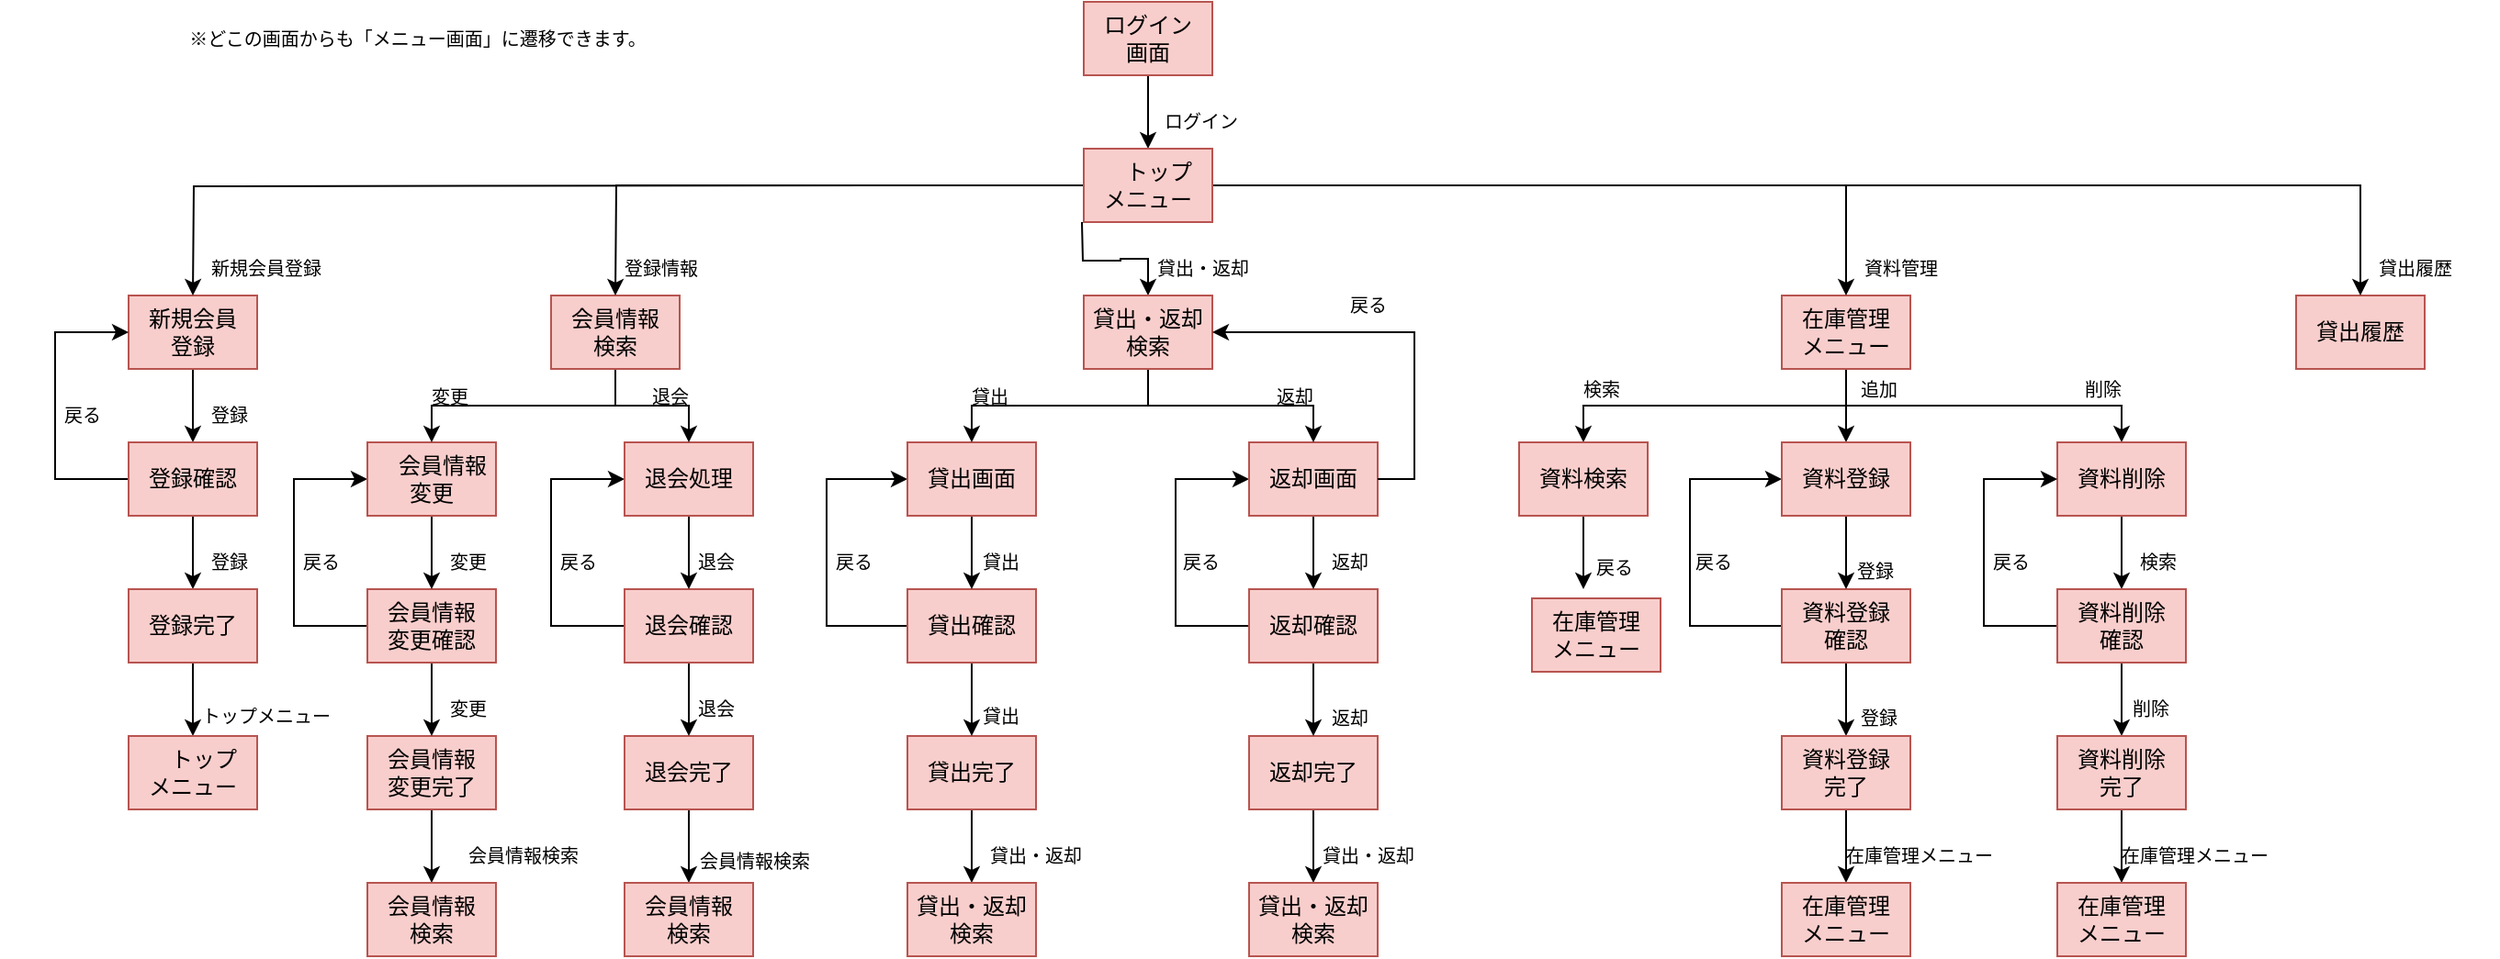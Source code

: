 <mxfile version="18.0.6" type="device"><diagram id="9Nh7tgNJUgiYz6PCQQQp" name="ページ1"><mxGraphModel dx="1695" dy="553" grid="1" gridSize="10" guides="1" tooltips="1" connect="1" arrows="1" fold="1" page="1" pageScale="1" pageWidth="827" pageHeight="1169" math="0" shadow="0"><root><mxCell id="0"/><mxCell id="1" parent="0"/><mxCell id="ma3oGzCHcFmiAK78a1HV-48" style="edgeStyle=orthogonalEdgeStyle;rounded=0;orthogonalLoop=1;jettySize=auto;html=1;exitX=0.5;exitY=1;exitDx=0;exitDy=0;entryX=0.5;entryY=0;entryDx=0;entryDy=0;fontSize=8;" parent="1" source="7upIanebilBCot8966fq-4" target="ma3oGzCHcFmiAK78a1HV-42" edge="1"><mxGeometry relative="1" as="geometry"/></mxCell><mxCell id="7upIanebilBCot8966fq-4" value="ログイン&lt;br&gt;画面" style="rounded=0;whiteSpace=wrap;html=1;fillColor=#f8cecc;strokeColor=#b85450;" parent="1" vertex="1"><mxGeometry x="520" y="40" width="70" height="40" as="geometry"/></mxCell><mxCell id="ma3oGzCHcFmiAK78a1HV-76" style="edgeStyle=orthogonalEdgeStyle;rounded=0;orthogonalLoop=1;jettySize=auto;html=1;fontSize=8;" parent="1" source="7upIanebilBCot8966fq-5" target="ma3oGzCHcFmiAK78a1HV-30" edge="1"><mxGeometry relative="1" as="geometry"><Array as="points"><mxPoint x="935" y="260"/><mxPoint x="792" y="260"/></Array></mxGeometry></mxCell><mxCell id="ma3oGzCHcFmiAK78a1HV-77" style="edgeStyle=orthogonalEdgeStyle;rounded=0;orthogonalLoop=1;jettySize=auto;html=1;entryX=0.5;entryY=0;entryDx=0;entryDy=0;fontSize=8;" parent="1" source="7upIanebilBCot8966fq-5" target="ma3oGzCHcFmiAK78a1HV-29" edge="1"><mxGeometry relative="1" as="geometry"><Array as="points"><mxPoint x="935" y="250"/><mxPoint x="935" y="250"/></Array></mxGeometry></mxCell><mxCell id="ma3oGzCHcFmiAK78a1HV-78" style="edgeStyle=orthogonalEdgeStyle;rounded=0;orthogonalLoop=1;jettySize=auto;html=1;fontSize=8;" parent="1" source="7upIanebilBCot8966fq-5" target="ma3oGzCHcFmiAK78a1HV-27" edge="1"><mxGeometry relative="1" as="geometry"><Array as="points"><mxPoint x="935" y="260"/><mxPoint x="1085" y="260"/></Array></mxGeometry></mxCell><mxCell id="7upIanebilBCot8966fq-5" value="在庫管理&lt;br&gt;メニュー" style="rounded=0;whiteSpace=wrap;html=1;fillColor=#f8cecc;strokeColor=#b85450;" parent="1" vertex="1"><mxGeometry x="900" y="200" width="70" height="40" as="geometry"/></mxCell><mxCell id="ma3oGzCHcFmiAK78a1HV-50" value="" style="edgeStyle=orthogonalEdgeStyle;rounded=0;orthogonalLoop=1;jettySize=auto;html=1;fontSize=8;" parent="1" target="ma3oGzCHcFmiAK78a1HV-41" edge="1"><mxGeometry relative="1" as="geometry"><mxPoint x="519" y="160" as="sourcePoint"/></mxGeometry></mxCell><mxCell id="7upIanebilBCot8966fq-130" value="" style="edgeStyle=orthogonalEdgeStyle;rounded=0;orthogonalLoop=1;jettySize=auto;html=1;" parent="1" edge="1"><mxGeometry relative="1" as="geometry"><mxPoint x="690" y="565" as="targetPoint"/></mxGeometry></mxCell><mxCell id="7upIanebilBCot8966fq-110" style="edgeStyle=orthogonalEdgeStyle;rounded=0;orthogonalLoop=1;jettySize=auto;html=1;entryX=0.5;entryY=0;entryDx=0;entryDy=0;" parent="1" edge="1"><mxGeometry relative="1" as="geometry"><Array as="points"><mxPoint x="420" y="365"/></Array><mxPoint x="420" y="465" as="targetPoint"/></mxGeometry></mxCell><mxCell id="7upIanebilBCot8966fq-131" value="" style="edgeStyle=orthogonalEdgeStyle;rounded=0;orthogonalLoop=1;jettySize=auto;html=1;" parent="1" edge="1"><mxGeometry relative="1" as="geometry"><mxPoint x="780" y="565" as="targetPoint"/></mxGeometry></mxCell><mxCell id="7upIanebilBCot8966fq-129" value="" style="edgeStyle=orthogonalEdgeStyle;rounded=0;orthogonalLoop=1;jettySize=auto;html=1;" parent="1" edge="1"><mxGeometry relative="1" as="geometry"><mxPoint x="600" y="565" as="targetPoint"/></mxGeometry></mxCell><mxCell id="ma3oGzCHcFmiAK78a1HV-145" value="" style="edgeStyle=orthogonalEdgeStyle;rounded=0;orthogonalLoop=1;jettySize=auto;html=1;fontSize=10;" parent="1" source="ma3oGzCHcFmiAK78a1HV-13" edge="1"><mxGeometry relative="1" as="geometry"><mxPoint x="459" y="520" as="targetPoint"/></mxGeometry></mxCell><mxCell id="ma3oGzCHcFmiAK78a1HV-13" value="貸出完了" style="rounded=0;whiteSpace=wrap;html=1;fillColor=#f8cecc;strokeColor=#b85450;" parent="1" vertex="1"><mxGeometry x="424" y="440" width="70" height="40" as="geometry"/></mxCell><mxCell id="ma3oGzCHcFmiAK78a1HV-156" value="" style="edgeStyle=orthogonalEdgeStyle;rounded=0;orthogonalLoop=1;jettySize=auto;html=1;fontSize=10;" parent="1" source="ma3oGzCHcFmiAK78a1HV-15" edge="1"><mxGeometry relative="1" as="geometry"><mxPoint x="645" y="520" as="targetPoint"/></mxGeometry></mxCell><mxCell id="ma3oGzCHcFmiAK78a1HV-15" value="返却完了" style="rounded=0;whiteSpace=wrap;html=1;fillColor=#f8cecc;strokeColor=#b85450;" parent="1" vertex="1"><mxGeometry x="610" y="440" width="70" height="40" as="geometry"/></mxCell><mxCell id="ma3oGzCHcFmiAK78a1HV-140" value="" style="edgeStyle=orthogonalEdgeStyle;rounded=0;orthogonalLoop=1;jettySize=auto;html=1;fontSize=10;" parent="1" source="ma3oGzCHcFmiAK78a1HV-16" edge="1"><mxGeometry relative="1" as="geometry"><mxPoint x="165" y="520" as="targetPoint"/></mxGeometry></mxCell><mxCell id="ma3oGzCHcFmiAK78a1HV-16" value="会員情報&lt;br&gt;変更完了" style="rounded=0;whiteSpace=wrap;html=1;fillColor=#f8cecc;strokeColor=#b85450;" parent="1" vertex="1"><mxGeometry x="130" y="440" width="70" height="40" as="geometry"/></mxCell><mxCell id="ma3oGzCHcFmiAK78a1HV-141" value="" style="edgeStyle=orthogonalEdgeStyle;rounded=0;orthogonalLoop=1;jettySize=auto;html=1;fontSize=10;" parent="1" source="ma3oGzCHcFmiAK78a1HV-17" edge="1"><mxGeometry relative="1" as="geometry"><mxPoint x="305" y="520" as="targetPoint"/></mxGeometry></mxCell><mxCell id="ma3oGzCHcFmiAK78a1HV-17" value="退会完了" style="rounded=0;whiteSpace=wrap;html=1;fillColor=#f8cecc;strokeColor=#b85450;" parent="1" vertex="1"><mxGeometry x="270" y="440" width="70" height="40" as="geometry"/></mxCell><mxCell id="ma3oGzCHcFmiAK78a1HV-64" value="" style="edgeStyle=orthogonalEdgeStyle;rounded=0;orthogonalLoop=1;jettySize=auto;html=1;fontSize=8;" parent="1" source="ma3oGzCHcFmiAK78a1HV-18" target="ma3oGzCHcFmiAK78a1HV-17" edge="1"><mxGeometry relative="1" as="geometry"/></mxCell><mxCell id="ma3oGzCHcFmiAK78a1HV-100" style="edgeStyle=orthogonalEdgeStyle;rounded=0;orthogonalLoop=1;jettySize=auto;html=1;entryX=0;entryY=0.5;entryDx=0;entryDy=0;fontSize=10;" parent="1" source="ma3oGzCHcFmiAK78a1HV-18" target="ma3oGzCHcFmiAK78a1HV-31" edge="1"><mxGeometry relative="1" as="geometry"><Array as="points"><mxPoint x="230" y="380"/><mxPoint x="230" y="300"/></Array></mxGeometry></mxCell><mxCell id="ma3oGzCHcFmiAK78a1HV-18" value="退会確認" style="rounded=0;whiteSpace=wrap;html=1;fillColor=#f8cecc;strokeColor=#b85450;" parent="1" vertex="1"><mxGeometry x="270" y="360" width="70" height="40" as="geometry"/></mxCell><mxCell id="ma3oGzCHcFmiAK78a1HV-62" value="" style="edgeStyle=orthogonalEdgeStyle;rounded=0;orthogonalLoop=1;jettySize=auto;html=1;fontSize=8;" parent="1" source="ma3oGzCHcFmiAK78a1HV-19" target="ma3oGzCHcFmiAK78a1HV-16" edge="1"><mxGeometry relative="1" as="geometry"/></mxCell><mxCell id="ma3oGzCHcFmiAK78a1HV-96" style="edgeStyle=orthogonalEdgeStyle;rounded=0;orthogonalLoop=1;jettySize=auto;html=1;entryX=0;entryY=0.5;entryDx=0;entryDy=0;fontSize=10;" parent="1" source="ma3oGzCHcFmiAK78a1HV-19" target="ma3oGzCHcFmiAK78a1HV-24" edge="1"><mxGeometry relative="1" as="geometry"><Array as="points"><mxPoint x="90" y="380"/><mxPoint x="90" y="300"/></Array></mxGeometry></mxCell><mxCell id="ma3oGzCHcFmiAK78a1HV-19" value="会員情報&lt;br&gt;変更確認" style="rounded=0;whiteSpace=wrap;html=1;fillColor=#f8cecc;strokeColor=#b85450;" parent="1" vertex="1"><mxGeometry x="130" y="360" width="70" height="40" as="geometry"/></mxCell><mxCell id="ma3oGzCHcFmiAK78a1HV-73" value="" style="edgeStyle=orthogonalEdgeStyle;rounded=0;orthogonalLoop=1;jettySize=auto;html=1;fontSize=8;" parent="1" source="ma3oGzCHcFmiAK78a1HV-20" edge="1"><mxGeometry relative="1" as="geometry"><mxPoint x="645" y="440" as="targetPoint"/></mxGeometry></mxCell><mxCell id="ma3oGzCHcFmiAK78a1HV-112" style="edgeStyle=orthogonalEdgeStyle;rounded=0;orthogonalLoop=1;jettySize=auto;html=1;entryX=0;entryY=0.5;entryDx=0;entryDy=0;fontSize=10;" parent="1" source="ma3oGzCHcFmiAK78a1HV-20" target="ma3oGzCHcFmiAK78a1HV-23" edge="1"><mxGeometry relative="1" as="geometry"><Array as="points"><mxPoint x="570" y="380"/><mxPoint x="570" y="300"/></Array></mxGeometry></mxCell><mxCell id="ma3oGzCHcFmiAK78a1HV-20" value="返却確認&lt;br&gt;" style="rounded=0;whiteSpace=wrap;html=1;fillColor=#f8cecc;strokeColor=#b85450;" parent="1" vertex="1"><mxGeometry x="610" y="360" width="70" height="40" as="geometry"/></mxCell><mxCell id="ma3oGzCHcFmiAK78a1HV-110" style="edgeStyle=orthogonalEdgeStyle;rounded=0;orthogonalLoop=1;jettySize=auto;html=1;entryX=0;entryY=0.5;entryDx=0;entryDy=0;fontSize=10;" parent="1" source="ma3oGzCHcFmiAK78a1HV-21" target="ma3oGzCHcFmiAK78a1HV-22" edge="1"><mxGeometry relative="1" as="geometry"><Array as="points"><mxPoint x="380" y="380"/><mxPoint x="380" y="300"/></Array></mxGeometry></mxCell><mxCell id="pxoUyYIL2B-OBRrhjIuP-4" style="edgeStyle=orthogonalEdgeStyle;rounded=0;orthogonalLoop=1;jettySize=auto;html=1;entryX=0.5;entryY=0;entryDx=0;entryDy=0;" parent="1" source="ma3oGzCHcFmiAK78a1HV-21" target="ma3oGzCHcFmiAK78a1HV-13" edge="1"><mxGeometry relative="1" as="geometry"/></mxCell><mxCell id="ma3oGzCHcFmiAK78a1HV-21" value="貸出確認" style="rounded=0;whiteSpace=wrap;html=1;fillColor=#f8cecc;strokeColor=#b85450;" parent="1" vertex="1"><mxGeometry x="424" y="360" width="70" height="40" as="geometry"/></mxCell><mxCell id="ma3oGzCHcFmiAK78a1HV-67" value="" style="edgeStyle=orthogonalEdgeStyle;rounded=0;orthogonalLoop=1;jettySize=auto;html=1;fontSize=8;" parent="1" source="ma3oGzCHcFmiAK78a1HV-22" target="ma3oGzCHcFmiAK78a1HV-21" edge="1"><mxGeometry relative="1" as="geometry"/></mxCell><mxCell id="ma3oGzCHcFmiAK78a1HV-22" value="貸出画面" style="rounded=0;whiteSpace=wrap;html=1;fillColor=#f8cecc;strokeColor=#b85450;" parent="1" vertex="1"><mxGeometry x="424" y="280" width="70" height="40" as="geometry"/></mxCell><mxCell id="ma3oGzCHcFmiAK78a1HV-72" value="" style="edgeStyle=orthogonalEdgeStyle;rounded=0;orthogonalLoop=1;jettySize=auto;html=1;fontSize=8;" parent="1" source="ma3oGzCHcFmiAK78a1HV-23" target="ma3oGzCHcFmiAK78a1HV-20" edge="1"><mxGeometry relative="1" as="geometry"/></mxCell><mxCell id="ma3oGzCHcFmiAK78a1HV-23" value="返却画面" style="rounded=0;whiteSpace=wrap;html=1;fillColor=#f8cecc;strokeColor=#b85450;" parent="1" vertex="1"><mxGeometry x="610" y="280" width="70" height="40" as="geometry"/></mxCell><mxCell id="ma3oGzCHcFmiAK78a1HV-61" value="" style="edgeStyle=orthogonalEdgeStyle;rounded=0;orthogonalLoop=1;jettySize=auto;html=1;fontSize=8;" parent="1" source="ma3oGzCHcFmiAK78a1HV-24" target="ma3oGzCHcFmiAK78a1HV-19" edge="1"><mxGeometry relative="1" as="geometry"/></mxCell><mxCell id="ma3oGzCHcFmiAK78a1HV-24" value="　会員情報　変更" style="rounded=0;whiteSpace=wrap;html=1;fillColor=#f8cecc;strokeColor=#b85450;" parent="1" vertex="1"><mxGeometry x="130" y="280" width="70" height="40" as="geometry"/></mxCell><mxCell id="ma3oGzCHcFmiAK78a1HV-82" value="" style="edgeStyle=orthogonalEdgeStyle;rounded=0;orthogonalLoop=1;jettySize=auto;html=1;fontSize=8;" parent="1" source="ma3oGzCHcFmiAK78a1HV-26" target="ma3oGzCHcFmiAK78a1HV-44" edge="1"><mxGeometry relative="1" as="geometry"/></mxCell><mxCell id="ma3oGzCHcFmiAK78a1HV-127" style="edgeStyle=orthogonalEdgeStyle;rounded=0;orthogonalLoop=1;jettySize=auto;html=1;exitX=0;exitY=0.5;exitDx=0;exitDy=0;entryX=0;entryY=0.5;entryDx=0;entryDy=0;fontSize=10;" parent="1" source="ma3oGzCHcFmiAK78a1HV-26" target="ma3oGzCHcFmiAK78a1HV-29" edge="1"><mxGeometry relative="1" as="geometry"><Array as="points"><mxPoint x="850" y="380"/><mxPoint x="850" y="300"/></Array></mxGeometry></mxCell><mxCell id="ma3oGzCHcFmiAK78a1HV-26" value="資料登録&lt;br&gt;確認" style="rounded=0;whiteSpace=wrap;html=1;fillColor=#f8cecc;strokeColor=#b85450;" parent="1" vertex="1"><mxGeometry x="900" y="360" width="70" height="40" as="geometry"/></mxCell><mxCell id="ma3oGzCHcFmiAK78a1HV-80" value="" style="edgeStyle=orthogonalEdgeStyle;rounded=0;orthogonalLoop=1;jettySize=auto;html=1;fontSize=8;" parent="1" source="ma3oGzCHcFmiAK78a1HV-27" target="ma3oGzCHcFmiAK78a1HV-28" edge="1"><mxGeometry relative="1" as="geometry"/></mxCell><mxCell id="ma3oGzCHcFmiAK78a1HV-27" value="資料削除" style="rounded=0;whiteSpace=wrap;html=1;fillColor=#f8cecc;strokeColor=#b85450;" parent="1" vertex="1"><mxGeometry x="1050" y="280" width="70" height="40" as="geometry"/></mxCell><mxCell id="ma3oGzCHcFmiAK78a1HV-83" value="" style="edgeStyle=orthogonalEdgeStyle;rounded=0;orthogonalLoop=1;jettySize=auto;html=1;fontSize=8;" parent="1" source="ma3oGzCHcFmiAK78a1HV-28" target="ma3oGzCHcFmiAK78a1HV-45" edge="1"><mxGeometry relative="1" as="geometry"/></mxCell><mxCell id="ma3oGzCHcFmiAK78a1HV-128" style="edgeStyle=orthogonalEdgeStyle;rounded=0;orthogonalLoop=1;jettySize=auto;html=1;entryX=0;entryY=0.5;entryDx=0;entryDy=0;fontSize=10;" parent="1" source="ma3oGzCHcFmiAK78a1HV-28" target="ma3oGzCHcFmiAK78a1HV-27" edge="1"><mxGeometry relative="1" as="geometry"><Array as="points"><mxPoint x="1010" y="380"/><mxPoint x="1010" y="300"/></Array></mxGeometry></mxCell><mxCell id="ma3oGzCHcFmiAK78a1HV-28" value="資料削除&lt;br&gt;確認" style="rounded=0;whiteSpace=wrap;html=1;fillColor=#f8cecc;strokeColor=#b85450;" parent="1" vertex="1"><mxGeometry x="1050" y="360" width="70" height="40" as="geometry"/></mxCell><mxCell id="ma3oGzCHcFmiAK78a1HV-79" value="" style="edgeStyle=orthogonalEdgeStyle;rounded=0;orthogonalLoop=1;jettySize=auto;html=1;fontSize=8;" parent="1" source="ma3oGzCHcFmiAK78a1HV-29" target="ma3oGzCHcFmiAK78a1HV-26" edge="1"><mxGeometry relative="1" as="geometry"/></mxCell><mxCell id="ma3oGzCHcFmiAK78a1HV-29" value="資料登録" style="rounded=0;whiteSpace=wrap;html=1;fillColor=#f8cecc;strokeColor=#b85450;" parent="1" vertex="1"><mxGeometry x="900" y="280" width="70" height="40" as="geometry"/></mxCell><mxCell id="ma3oGzCHcFmiAK78a1HV-81" value="" style="edgeStyle=orthogonalEdgeStyle;rounded=0;orthogonalLoop=1;jettySize=auto;html=1;fontSize=8;" parent="1" source="ma3oGzCHcFmiAK78a1HV-30" edge="1"><mxGeometry relative="1" as="geometry"><mxPoint x="792" y="360" as="targetPoint"/></mxGeometry></mxCell><mxCell id="ma3oGzCHcFmiAK78a1HV-30" value="資料検索" style="rounded=0;whiteSpace=wrap;html=1;fillColor=#f8cecc;strokeColor=#b85450;" parent="1" vertex="1"><mxGeometry x="757" y="280" width="70" height="40" as="geometry"/></mxCell><mxCell id="ma3oGzCHcFmiAK78a1HV-63" value="" style="edgeStyle=orthogonalEdgeStyle;rounded=0;orthogonalLoop=1;jettySize=auto;html=1;fontSize=8;" parent="1" source="ma3oGzCHcFmiAK78a1HV-31" target="ma3oGzCHcFmiAK78a1HV-18" edge="1"><mxGeometry relative="1" as="geometry"/></mxCell><mxCell id="ma3oGzCHcFmiAK78a1HV-31" value="退会処理" style="rounded=0;whiteSpace=wrap;html=1;fillColor=#f8cecc;strokeColor=#b85450;" parent="1" vertex="1"><mxGeometry x="270" y="280" width="70" height="40" as="geometry"/></mxCell><mxCell id="ma3oGzCHcFmiAK78a1HV-59" style="edgeStyle=orthogonalEdgeStyle;rounded=0;orthogonalLoop=1;jettySize=auto;html=1;entryX=0.5;entryY=0;entryDx=0;entryDy=0;fontSize=8;exitX=0.5;exitY=1;exitDx=0;exitDy=0;" parent="1" source="ma3oGzCHcFmiAK78a1HV-32" target="ma3oGzCHcFmiAK78a1HV-24" edge="1"><mxGeometry relative="1" as="geometry"><mxPoint x="205" y="240" as="sourcePoint"/></mxGeometry></mxCell><mxCell id="ma3oGzCHcFmiAK78a1HV-60" style="edgeStyle=orthogonalEdgeStyle;rounded=0;orthogonalLoop=1;jettySize=auto;html=1;entryX=0.5;entryY=0;entryDx=0;entryDy=0;fontSize=8;" parent="1" source="ma3oGzCHcFmiAK78a1HV-32" target="ma3oGzCHcFmiAK78a1HV-31" edge="1"><mxGeometry relative="1" as="geometry"/></mxCell><mxCell id="ma3oGzCHcFmiAK78a1HV-32" value="会員情報&lt;br&gt;検索" style="rounded=0;whiteSpace=wrap;html=1;fillColor=#f8cecc;strokeColor=#b85450;" parent="1" vertex="1"><mxGeometry x="230" y="200" width="70" height="40" as="geometry"/></mxCell><mxCell id="ma3oGzCHcFmiAK78a1HV-37" value="貸出履歴" style="rounded=0;whiteSpace=wrap;html=1;fillColor=#f8cecc;strokeColor=#b85450;" parent="1" vertex="1"><mxGeometry x="1180" y="200" width="70" height="40" as="geometry"/></mxCell><mxCell id="ma3oGzCHcFmiAK78a1HV-56" value="" style="edgeStyle=orthogonalEdgeStyle;rounded=0;orthogonalLoop=1;jettySize=auto;html=1;fontSize=8;" parent="1" source="ma3oGzCHcFmiAK78a1HV-38" target="ma3oGzCHcFmiAK78a1HV-39" edge="1"><mxGeometry relative="1" as="geometry"/></mxCell><mxCell id="ma3oGzCHcFmiAK78a1HV-38" value="新規会員&lt;br&gt;登録" style="rounded=0;whiteSpace=wrap;html=1;fillColor=#f8cecc;strokeColor=#b85450;" parent="1" vertex="1"><mxGeometry y="200" width="70" height="40" as="geometry"/></mxCell><mxCell id="ma3oGzCHcFmiAK78a1HV-57" value="" style="edgeStyle=orthogonalEdgeStyle;rounded=0;orthogonalLoop=1;jettySize=auto;html=1;fontSize=8;" parent="1" source="ma3oGzCHcFmiAK78a1HV-39" target="ma3oGzCHcFmiAK78a1HV-40" edge="1"><mxGeometry relative="1" as="geometry"/></mxCell><mxCell id="ma3oGzCHcFmiAK78a1HV-94" style="edgeStyle=orthogonalEdgeStyle;rounded=0;orthogonalLoop=1;jettySize=auto;html=1;entryX=0;entryY=0.5;entryDx=0;entryDy=0;fontSize=10;" parent="1" source="ma3oGzCHcFmiAK78a1HV-39" target="ma3oGzCHcFmiAK78a1HV-38" edge="1"><mxGeometry relative="1" as="geometry"><Array as="points"><mxPoint x="-40" y="300"/><mxPoint x="-40" y="220"/></Array></mxGeometry></mxCell><mxCell id="ma3oGzCHcFmiAK78a1HV-39" value="登録確認" style="rounded=0;whiteSpace=wrap;html=1;fillColor=#f8cecc;strokeColor=#b85450;" parent="1" vertex="1"><mxGeometry y="280" width="70" height="40" as="geometry"/></mxCell><mxCell id="ma3oGzCHcFmiAK78a1HV-136" value="" style="edgeStyle=orthogonalEdgeStyle;rounded=0;orthogonalLoop=1;jettySize=auto;html=1;fontSize=10;" parent="1" source="ma3oGzCHcFmiAK78a1HV-40" edge="1"><mxGeometry relative="1" as="geometry"><mxPoint x="35" y="440" as="targetPoint"/></mxGeometry></mxCell><mxCell id="ma3oGzCHcFmiAK78a1HV-40" value="登録完了&lt;br&gt;" style="rounded=0;whiteSpace=wrap;html=1;fillColor=#f8cecc;strokeColor=#b85450;" parent="1" vertex="1"><mxGeometry y="360" width="70" height="40" as="geometry"/></mxCell><mxCell id="ma3oGzCHcFmiAK78a1HV-65" style="edgeStyle=orthogonalEdgeStyle;rounded=0;orthogonalLoop=1;jettySize=auto;html=1;entryX=0.5;entryY=0;entryDx=0;entryDy=0;fontSize=8;" parent="1" source="ma3oGzCHcFmiAK78a1HV-41" target="ma3oGzCHcFmiAK78a1HV-22" edge="1"><mxGeometry relative="1" as="geometry"><Array as="points"><mxPoint x="555" y="260"/><mxPoint x="459" y="260"/></Array></mxGeometry></mxCell><mxCell id="ma3oGzCHcFmiAK78a1HV-71" style="edgeStyle=orthogonalEdgeStyle;rounded=0;orthogonalLoop=1;jettySize=auto;html=1;entryX=0.5;entryY=0;entryDx=0;entryDy=0;fontSize=8;" parent="1" source="ma3oGzCHcFmiAK78a1HV-41" target="ma3oGzCHcFmiAK78a1HV-23" edge="1"><mxGeometry relative="1" as="geometry"><Array as="points"><mxPoint x="555" y="260"/><mxPoint x="645" y="260"/></Array></mxGeometry></mxCell><mxCell id="ma3oGzCHcFmiAK78a1HV-41" value="貸出・返却&lt;br&gt;検索" style="rounded=0;whiteSpace=wrap;html=1;fillColor=#f8cecc;strokeColor=#b85450;" parent="1" vertex="1"><mxGeometry x="520" y="200" width="70" height="40" as="geometry"/></mxCell><mxCell id="ma3oGzCHcFmiAK78a1HV-51" style="edgeStyle=orthogonalEdgeStyle;rounded=0;orthogonalLoop=1;jettySize=auto;html=1;entryX=0.5;entryY=0;entryDx=0;entryDy=0;fontSize=8;" parent="1" source="ma3oGzCHcFmiAK78a1HV-42" target="ma3oGzCHcFmiAK78a1HV-37" edge="1"><mxGeometry relative="1" as="geometry"/></mxCell><mxCell id="ma3oGzCHcFmiAK78a1HV-53" style="edgeStyle=orthogonalEdgeStyle;rounded=0;orthogonalLoop=1;jettySize=auto;html=1;entryX=0.5;entryY=0;entryDx=0;entryDy=0;fontSize=8;" parent="1" edge="1"><mxGeometry relative="1" as="geometry"><mxPoint x="404" y="140" as="sourcePoint"/><mxPoint x="35" y="200" as="targetPoint"/></mxGeometry></mxCell><mxCell id="ma3oGzCHcFmiAK78a1HV-54" style="edgeStyle=orthogonalEdgeStyle;rounded=0;orthogonalLoop=1;jettySize=auto;html=1;entryX=0.5;entryY=0;entryDx=0;entryDy=0;fontSize=8;" parent="1" source="ma3oGzCHcFmiAK78a1HV-42" edge="1"><mxGeometry relative="1" as="geometry"><mxPoint x="265" y="200" as="targetPoint"/></mxGeometry></mxCell><mxCell id="ma3oGzCHcFmiAK78a1HV-119" style="edgeStyle=orthogonalEdgeStyle;rounded=0;orthogonalLoop=1;jettySize=auto;html=1;entryX=0.5;entryY=0;entryDx=0;entryDy=0;fontSize=10;" parent="1" source="ma3oGzCHcFmiAK78a1HV-42" target="7upIanebilBCot8966fq-5" edge="1"><mxGeometry relative="1" as="geometry"/></mxCell><mxCell id="ma3oGzCHcFmiAK78a1HV-42" value="　トップ　　　　　メニュー" style="rounded=0;whiteSpace=wrap;html=1;fillColor=#f8cecc;strokeColor=#b85450;" parent="1" vertex="1"><mxGeometry x="520" y="120" width="70" height="40" as="geometry"/></mxCell><mxCell id="ma3oGzCHcFmiAK78a1HV-162" value="" style="edgeStyle=orthogonalEdgeStyle;rounded=0;orthogonalLoop=1;jettySize=auto;html=1;fontSize=10;" parent="1" source="ma3oGzCHcFmiAK78a1HV-44" edge="1"><mxGeometry relative="1" as="geometry"><mxPoint x="935" y="520" as="targetPoint"/></mxGeometry></mxCell><mxCell id="ma3oGzCHcFmiAK78a1HV-44" value="資料登録&lt;br&gt;完了" style="rounded=0;whiteSpace=wrap;html=1;fillColor=#f8cecc;strokeColor=#b85450;" parent="1" vertex="1"><mxGeometry x="900" y="440" width="70" height="40" as="geometry"/></mxCell><mxCell id="ma3oGzCHcFmiAK78a1HV-163" value="" style="edgeStyle=orthogonalEdgeStyle;rounded=0;orthogonalLoop=1;jettySize=auto;html=1;fontSize=10;" parent="1" source="ma3oGzCHcFmiAK78a1HV-45" edge="1"><mxGeometry relative="1" as="geometry"><mxPoint x="1085" y="520" as="targetPoint"/></mxGeometry></mxCell><mxCell id="ma3oGzCHcFmiAK78a1HV-45" value="資料削除&lt;br&gt;完了" style="rounded=0;whiteSpace=wrap;html=1;fillColor=#f8cecc;strokeColor=#b85450;" parent="1" vertex="1"><mxGeometry x="1050" y="440" width="70" height="40" as="geometry"/></mxCell><mxCell id="ma3oGzCHcFmiAK78a1HV-85" value="&lt;font style=&quot;font-size: 10px;&quot;&gt;新規会員登録&lt;/font&gt;" style="text;html=1;strokeColor=none;fillColor=none;align=center;verticalAlign=middle;whiteSpace=wrap;rounded=0;fontSize=8;" parent="1" vertex="1"><mxGeometry x="30" y="170" width="90" height="30" as="geometry"/></mxCell><mxCell id="ma3oGzCHcFmiAK78a1HV-86" value="&lt;font style=&quot;font-size: 10px;&quot;&gt;登録情報&lt;/font&gt;" style="text;html=1;strokeColor=none;fillColor=none;align=center;verticalAlign=middle;whiteSpace=wrap;rounded=0;fontSize=8;" parent="1" vertex="1"><mxGeometry x="230" y="170" width="120" height="30" as="geometry"/></mxCell><mxCell id="ma3oGzCHcFmiAK78a1HV-87" value="&lt;font style=&quot;font-size: 10px;&quot;&gt;貸出・返却&lt;/font&gt;" style="text;html=1;strokeColor=none;fillColor=none;align=center;verticalAlign=middle;whiteSpace=wrap;rounded=0;fontSize=8;" parent="1" vertex="1"><mxGeometry x="540" y="170" width="90" height="30" as="geometry"/></mxCell><mxCell id="ma3oGzCHcFmiAK78a1HV-88" value="&lt;font style=&quot;font-size: 10px;&quot;&gt;資料管理&lt;/font&gt;" style="text;html=1;strokeColor=none;fillColor=none;align=center;verticalAlign=middle;whiteSpace=wrap;rounded=0;fontSize=8;" parent="1" vertex="1"><mxGeometry x="920" y="170" width="90" height="30" as="geometry"/></mxCell><mxCell id="ma3oGzCHcFmiAK78a1HV-89" value="&lt;font style=&quot;font-size: 10px;&quot;&gt;貸出履歴&lt;/font&gt;" style="text;html=1;strokeColor=none;fillColor=none;align=center;verticalAlign=middle;whiteSpace=wrap;rounded=0;fontSize=8;" parent="1" vertex="1"><mxGeometry x="1200" y="170" width="90" height="30" as="geometry"/></mxCell><mxCell id="ma3oGzCHcFmiAK78a1HV-90" value="&lt;span style=&quot;font-size: 10px;&quot;&gt;登録&lt;/span&gt;" style="text;html=1;strokeColor=none;fillColor=none;align=center;verticalAlign=middle;whiteSpace=wrap;rounded=0;fontSize=8;" parent="1" vertex="1"><mxGeometry x="10" y="250" width="90" height="30" as="geometry"/></mxCell><mxCell id="ma3oGzCHcFmiAK78a1HV-91" value="&lt;span style=&quot;font-size: 10px;&quot;&gt;登録&lt;/span&gt;" style="text;html=1;strokeColor=none;fillColor=none;align=center;verticalAlign=middle;whiteSpace=wrap;rounded=0;fontSize=8;" parent="1" vertex="1"><mxGeometry x="10" y="330" width="90" height="30" as="geometry"/></mxCell><mxCell id="ma3oGzCHcFmiAK78a1HV-93" value="&lt;font style=&quot;font-size: 10px;&quot;&gt;ログイン&lt;/font&gt;" style="text;html=1;strokeColor=none;fillColor=none;align=center;verticalAlign=middle;whiteSpace=wrap;rounded=0;fontSize=8;" parent="1" vertex="1"><mxGeometry x="539" y="90" width="90" height="30" as="geometry"/></mxCell><mxCell id="ma3oGzCHcFmiAK78a1HV-95" value="&lt;span style=&quot;font-size: 10px;&quot;&gt;戻る&lt;/span&gt;" style="text;html=1;strokeColor=none;fillColor=none;align=center;verticalAlign=middle;whiteSpace=wrap;rounded=0;fontSize=8;" parent="1" vertex="1"><mxGeometry x="-70" y="250" width="90" height="30" as="geometry"/></mxCell><mxCell id="ma3oGzCHcFmiAK78a1HV-97" value="&lt;span style=&quot;font-size: 10px;&quot;&gt;変更&lt;/span&gt;" style="text;html=1;strokeColor=none;fillColor=none;align=center;verticalAlign=middle;whiteSpace=wrap;rounded=0;fontSize=8;" parent="1" vertex="1"><mxGeometry x="130" y="240" width="90" height="30" as="geometry"/></mxCell><mxCell id="ma3oGzCHcFmiAK78a1HV-98" value="&lt;span style=&quot;font-size: 10px;&quot;&gt;変更&lt;/span&gt;" style="text;html=1;strokeColor=none;fillColor=none;align=center;verticalAlign=middle;whiteSpace=wrap;rounded=0;fontSize=8;" parent="1" vertex="1"><mxGeometry x="140" y="410" width="90" height="30" as="geometry"/></mxCell><mxCell id="ma3oGzCHcFmiAK78a1HV-99" value="&lt;span style=&quot;font-size: 10px;&quot;&gt;戻る&lt;/span&gt;" style="text;html=1;strokeColor=none;fillColor=none;align=center;verticalAlign=middle;whiteSpace=wrap;rounded=0;fontSize=8;" parent="1" vertex="1"><mxGeometry x="60" y="330" width="90" height="30" as="geometry"/></mxCell><mxCell id="ma3oGzCHcFmiAK78a1HV-101" value="&lt;span style=&quot;font-size: 10px;&quot;&gt;戻る&lt;/span&gt;" style="text;html=1;strokeColor=none;fillColor=none;align=center;verticalAlign=middle;whiteSpace=wrap;rounded=0;fontSize=8;" parent="1" vertex="1"><mxGeometry x="200" y="330" width="90" height="30" as="geometry"/></mxCell><mxCell id="ma3oGzCHcFmiAK78a1HV-102" value="&lt;span style=&quot;font-size: 10px;&quot;&gt;退会&lt;/span&gt;" style="text;html=1;strokeColor=none;fillColor=none;align=center;verticalAlign=middle;whiteSpace=wrap;rounded=0;fontSize=8;" parent="1" vertex="1"><mxGeometry x="275" y="410" width="90" height="30" as="geometry"/></mxCell><mxCell id="ma3oGzCHcFmiAK78a1HV-103" value="&lt;span style=&quot;font-size: 10px;&quot;&gt;退会&lt;/span&gt;" style="text;html=1;strokeColor=none;fillColor=none;align=center;verticalAlign=middle;whiteSpace=wrap;rounded=0;fontSize=8;" parent="1" vertex="1"><mxGeometry x="250" y="240" width="90" height="30" as="geometry"/></mxCell><mxCell id="ma3oGzCHcFmiAK78a1HV-106" value="&lt;span style=&quot;font-size: 10px;&quot;&gt;変更&lt;/span&gt;" style="text;html=1;strokeColor=none;fillColor=none;align=center;verticalAlign=middle;whiteSpace=wrap;rounded=0;fontSize=8;" parent="1" vertex="1"><mxGeometry x="140" y="330" width="90" height="30" as="geometry"/></mxCell><mxCell id="ma3oGzCHcFmiAK78a1HV-107" value="&lt;span style=&quot;font-size: 10px;&quot;&gt;退会&lt;/span&gt;" style="text;html=1;strokeColor=none;fillColor=none;align=center;verticalAlign=middle;whiteSpace=wrap;rounded=0;fontSize=8;" parent="1" vertex="1"><mxGeometry x="275" y="330" width="90" height="30" as="geometry"/></mxCell><mxCell id="ma3oGzCHcFmiAK78a1HV-108" value="&lt;font style=&quot;font-size: 10px;&quot;&gt;貸出&lt;/font&gt;" style="text;html=1;strokeColor=none;fillColor=none;align=center;verticalAlign=middle;whiteSpace=wrap;rounded=0;fontSize=8;" parent="1" vertex="1"><mxGeometry x="424" y="240" width="90" height="30" as="geometry"/></mxCell><mxCell id="ma3oGzCHcFmiAK78a1HV-109" value="&lt;font style=&quot;font-size: 10px;&quot;&gt;返却&lt;/font&gt;" style="text;html=1;strokeColor=none;fillColor=none;align=center;verticalAlign=middle;whiteSpace=wrap;rounded=0;fontSize=8;" parent="1" vertex="1"><mxGeometry x="590" y="240" width="90" height="30" as="geometry"/></mxCell><mxCell id="ma3oGzCHcFmiAK78a1HV-111" value="&lt;span style=&quot;font-size: 10px;&quot;&gt;戻る&lt;/span&gt;" style="text;html=1;strokeColor=none;fillColor=none;align=center;verticalAlign=middle;whiteSpace=wrap;rounded=0;fontSize=8;" parent="1" vertex="1"><mxGeometry x="350" y="330" width="90" height="30" as="geometry"/></mxCell><mxCell id="ma3oGzCHcFmiAK78a1HV-113" value="&lt;span style=&quot;font-size: 10px;&quot;&gt;戻る&lt;/span&gt;" style="text;html=1;strokeColor=none;fillColor=none;align=center;verticalAlign=middle;whiteSpace=wrap;rounded=0;fontSize=8;" parent="1" vertex="1"><mxGeometry x="539" y="330" width="90" height="30" as="geometry"/></mxCell><mxCell id="ma3oGzCHcFmiAK78a1HV-116" value="&lt;span style=&quot;font-size: 10px;&quot;&gt;返却&lt;/span&gt;" style="text;html=1;strokeColor=none;fillColor=none;align=center;verticalAlign=middle;whiteSpace=wrap;rounded=0;fontSize=8;" parent="1" vertex="1"><mxGeometry x="620" y="415" width="90" height="30" as="geometry"/></mxCell><mxCell id="ma3oGzCHcFmiAK78a1HV-117" value="&lt;font style=&quot;font-size: 10px;&quot;&gt;貸出&lt;/font&gt;" style="text;html=1;strokeColor=none;fillColor=none;align=center;verticalAlign=middle;whiteSpace=wrap;rounded=0;fontSize=8;" parent="1" vertex="1"><mxGeometry x="430" y="330" width="90" height="30" as="geometry"/></mxCell><mxCell id="ma3oGzCHcFmiAK78a1HV-118" value="&lt;font style=&quot;font-size: 10px;&quot;&gt;返却&lt;/font&gt;" style="text;html=1;strokeColor=none;fillColor=none;align=center;verticalAlign=middle;whiteSpace=wrap;rounded=0;fontSize=8;" parent="1" vertex="1"><mxGeometry x="620" y="330" width="90" height="30" as="geometry"/></mxCell><mxCell id="ma3oGzCHcFmiAK78a1HV-120" value="&lt;font style=&quot;font-size: 10px;&quot;&gt;検索&lt;/font&gt;" style="text;html=1;strokeColor=none;fillColor=none;align=center;verticalAlign=middle;whiteSpace=wrap;rounded=0;fontSize=8;" parent="1" vertex="1"><mxGeometry x="757" y="236" width="90" height="30" as="geometry"/></mxCell><mxCell id="ma3oGzCHcFmiAK78a1HV-121" value="&lt;font style=&quot;font-size: 10px;&quot;&gt;追加&lt;/font&gt;" style="text;html=1;strokeColor=none;fillColor=none;align=center;verticalAlign=middle;whiteSpace=wrap;rounded=0;fontSize=8;" parent="1" vertex="1"><mxGeometry x="908" y="236" width="90" height="30" as="geometry"/></mxCell><mxCell id="ma3oGzCHcFmiAK78a1HV-122" value="&lt;font style=&quot;font-size: 10px;&quot;&gt;削除&lt;/font&gt;" style="text;html=1;strokeColor=none;fillColor=none;align=center;verticalAlign=middle;whiteSpace=wrap;rounded=0;fontSize=8;" parent="1" vertex="1"><mxGeometry x="1030" y="236" width="90" height="30" as="geometry"/></mxCell><mxCell id="ma3oGzCHcFmiAK78a1HV-125" value="&lt;span style=&quot;font-size: 10px;&quot;&gt;登録&lt;/span&gt;" style="text;html=1;strokeColor=none;fillColor=none;align=center;verticalAlign=middle;whiteSpace=wrap;rounded=0;fontSize=8;" parent="1" vertex="1"><mxGeometry x="906" y="335" width="90" height="30" as="geometry"/></mxCell><mxCell id="ma3oGzCHcFmiAK78a1HV-129" value="&lt;span style=&quot;font-size: 10px;&quot;&gt;検索&lt;/span&gt;" style="text;html=1;strokeColor=none;fillColor=none;align=center;verticalAlign=middle;whiteSpace=wrap;rounded=0;fontSize=8;" parent="1" vertex="1"><mxGeometry x="1060" y="330" width="90" height="30" as="geometry"/></mxCell><mxCell id="ma3oGzCHcFmiAK78a1HV-130" value="&lt;span style=&quot;font-size: 10px;&quot;&gt;登録&lt;/span&gt;" style="text;html=1;strokeColor=none;fillColor=none;align=center;verticalAlign=middle;whiteSpace=wrap;rounded=0;fontSize=8;" parent="1" vertex="1"><mxGeometry x="908" y="415" width="90" height="30" as="geometry"/></mxCell><mxCell id="ma3oGzCHcFmiAK78a1HV-131" value="&lt;font style=&quot;font-size: 10px;&quot;&gt;削除&lt;/font&gt;" style="text;html=1;strokeColor=none;fillColor=none;align=center;verticalAlign=middle;whiteSpace=wrap;rounded=0;fontSize=8;" parent="1" vertex="1"><mxGeometry x="1056" y="410" width="90" height="30" as="geometry"/></mxCell><mxCell id="ma3oGzCHcFmiAK78a1HV-133" value="&lt;span style=&quot;font-size: 10px;&quot;&gt;戻る&lt;/span&gt;" style="text;html=1;strokeColor=none;fillColor=none;align=center;verticalAlign=middle;whiteSpace=wrap;rounded=0;fontSize=8;" parent="1" vertex="1"><mxGeometry x="818" y="330" width="90" height="30" as="geometry"/></mxCell><mxCell id="ma3oGzCHcFmiAK78a1HV-134" value="&lt;span style=&quot;font-size: 10px;&quot;&gt;戻る&lt;/span&gt;" style="text;html=1;strokeColor=none;fillColor=none;align=center;verticalAlign=middle;whiteSpace=wrap;rounded=0;fontSize=8;" parent="1" vertex="1"><mxGeometry x="980" y="330" width="90" height="30" as="geometry"/></mxCell><mxCell id="ma3oGzCHcFmiAK78a1HV-137" value="&lt;font style=&quot;font-size: 10px;&quot;&gt;トップメニュー&lt;/font&gt;" style="text;html=1;strokeColor=none;fillColor=none;align=center;verticalAlign=middle;whiteSpace=wrap;rounded=0;fontSize=8;" parent="1" vertex="1"><mxGeometry x="30" y="414" width="90" height="30" as="geometry"/></mxCell><mxCell id="ma3oGzCHcFmiAK78a1HV-142" value="&lt;font style=&quot;font-size: 10px;&quot;&gt;会員情報検索&lt;/font&gt;" style="text;html=1;strokeColor=none;fillColor=none;align=center;verticalAlign=middle;whiteSpace=wrap;rounded=0;fontSize=8;" parent="1" vertex="1"><mxGeometry x="155" y="490" width="120" height="30" as="geometry"/></mxCell><mxCell id="ma3oGzCHcFmiAK78a1HV-143" value="&lt;span style=&quot;font-size: 10px;&quot;&gt;会員情報検索&lt;/span&gt;" style="text;html=1;strokeColor=none;fillColor=none;align=center;verticalAlign=middle;whiteSpace=wrap;rounded=0;fontSize=8;" parent="1" vertex="1"><mxGeometry x="281" y="493" width="120" height="30" as="geometry"/></mxCell><mxCell id="ma3oGzCHcFmiAK78a1HV-157" value="&lt;font style=&quot;font-size: 10px;&quot;&gt;貸出・返却&lt;/font&gt;" style="text;html=1;strokeColor=none;fillColor=none;align=center;verticalAlign=middle;whiteSpace=wrap;rounded=0;fontSize=8;" parent="1" vertex="1"><mxGeometry x="630" y="490" width="90" height="30" as="geometry"/></mxCell><mxCell id="ma3oGzCHcFmiAK78a1HV-164" value="&lt;font style=&quot;font-size: 10px;&quot;&gt;戻る&lt;/font&gt;" style="text;html=1;strokeColor=none;fillColor=none;align=center;verticalAlign=middle;whiteSpace=wrap;rounded=0;fontSize=8;" parent="1" vertex="1"><mxGeometry x="764" y="333" width="90" height="30" as="geometry"/></mxCell><mxCell id="ma3oGzCHcFmiAK78a1HV-165" value="&lt;font style=&quot;font-size: 10px;&quot;&gt;在庫管理メニュー&lt;/font&gt;" style="text;html=1;strokeColor=none;fillColor=none;align=center;verticalAlign=middle;whiteSpace=wrap;rounded=0;fontSize=8;" parent="1" vertex="1"><mxGeometry x="930" y="490" width="90" height="30" as="geometry"/></mxCell><mxCell id="ma3oGzCHcFmiAK78a1HV-167" value="&lt;font style=&quot;font-size: 10px;&quot;&gt;※どこの画面からも「メニュー画面」に&lt;span style=&quot;background-color: initial;&quot;&gt;遷移&lt;/span&gt;&lt;span style=&quot;background-color: initial;&quot;&gt;できます。&lt;/span&gt;&lt;/font&gt;" style="text;html=1;strokeColor=none;fillColor=none;align=center;verticalAlign=middle;whiteSpace=wrap;rounded=0;fontSize=10;" parent="1" vertex="1"><mxGeometry x="20" y="45" width="275" height="30" as="geometry"/></mxCell><mxCell id="pxoUyYIL2B-OBRrhjIuP-5" value="&lt;font style=&quot;font-size: 10px;&quot;&gt;貸出・返却&lt;/font&gt;" style="text;html=1;strokeColor=none;fillColor=none;align=center;verticalAlign=middle;whiteSpace=wrap;rounded=0;fontSize=8;" parent="1" vertex="1"><mxGeometry x="449" y="490" width="90" height="30" as="geometry"/></mxCell><mxCell id="pxoUyYIL2B-OBRrhjIuP-6" value="&lt;span style=&quot;font-size: 10px;&quot;&gt;貸出&lt;/span&gt;" style="text;html=1;strokeColor=none;fillColor=none;align=center;verticalAlign=middle;whiteSpace=wrap;rounded=0;fontSize=8;" parent="1" vertex="1"><mxGeometry x="430" y="414" width="90" height="30" as="geometry"/></mxCell><mxCell id="pxoUyYIL2B-OBRrhjIuP-7" value="在庫管理&lt;br&gt;メニュー" style="rounded=0;whiteSpace=wrap;html=1;fillColor=#f8cecc;strokeColor=#b85450;" parent="1" vertex="1"><mxGeometry x="764" y="365" width="70" height="40" as="geometry"/></mxCell><mxCell id="pxoUyYIL2B-OBRrhjIuP-8" value="在庫管理&lt;br&gt;メニュー" style="rounded=0;whiteSpace=wrap;html=1;fillColor=#f8cecc;strokeColor=#b85450;" parent="1" vertex="1"><mxGeometry x="900" y="520" width="70" height="40" as="geometry"/></mxCell><mxCell id="pxoUyYIL2B-OBRrhjIuP-9" value="在庫管理&lt;br&gt;メニュー" style="rounded=0;whiteSpace=wrap;html=1;fillColor=#f8cecc;strokeColor=#b85450;" parent="1" vertex="1"><mxGeometry x="1050" y="520" width="70" height="40" as="geometry"/></mxCell><mxCell id="pxoUyYIL2B-OBRrhjIuP-11" value="&lt;font style=&quot;font-size: 10px;&quot;&gt;在庫管理メニュー&lt;/font&gt;" style="text;html=1;strokeColor=none;fillColor=none;align=center;verticalAlign=middle;whiteSpace=wrap;rounded=0;fontSize=8;" parent="1" vertex="1"><mxGeometry x="1080" y="490" width="90" height="30" as="geometry"/></mxCell><mxCell id="pxoUyYIL2B-OBRrhjIuP-12" value="貸出・返却&lt;br&gt;検索" style="rounded=0;whiteSpace=wrap;html=1;fillColor=#f8cecc;strokeColor=#b85450;" parent="1" vertex="1"><mxGeometry x="610" y="520" width="70" height="40" as="geometry"/></mxCell><mxCell id="pxoUyYIL2B-OBRrhjIuP-13" value="貸出・返却&lt;br&gt;検索" style="rounded=0;whiteSpace=wrap;html=1;fillColor=#f8cecc;strokeColor=#b85450;" parent="1" vertex="1"><mxGeometry x="424" y="520" width="70" height="40" as="geometry"/></mxCell><mxCell id="pxoUyYIL2B-OBRrhjIuP-14" value="　トップ　　　　　メニュー" style="rounded=0;whiteSpace=wrap;html=1;fillColor=#f8cecc;strokeColor=#b85450;" parent="1" vertex="1"><mxGeometry y="440" width="70" height="40" as="geometry"/></mxCell><mxCell id="pxoUyYIL2B-OBRrhjIuP-15" value="会員情報&lt;br&gt;検索" style="rounded=0;whiteSpace=wrap;html=1;fillColor=#f8cecc;strokeColor=#b85450;" parent="1" vertex="1"><mxGeometry x="130" y="520" width="70" height="40" as="geometry"/></mxCell><mxCell id="pxoUyYIL2B-OBRrhjIuP-16" value="会員情報&lt;br&gt;検索" style="rounded=0;whiteSpace=wrap;html=1;fillColor=#f8cecc;strokeColor=#b85450;" parent="1" vertex="1"><mxGeometry x="270" y="520" width="70" height="40" as="geometry"/></mxCell><mxCell id="RQIuTVBEpHNjVQKNdv8C-1" value="" style="endArrow=classic;html=1;rounded=0;exitX=1;exitY=0.5;exitDx=0;exitDy=0;entryX=1;entryY=0.5;entryDx=0;entryDy=0;" edge="1" parent="1" source="ma3oGzCHcFmiAK78a1HV-23" target="ma3oGzCHcFmiAK78a1HV-41"><mxGeometry width="50" height="50" relative="1" as="geometry"><mxPoint x="680" y="370" as="sourcePoint"/><mxPoint x="700" y="220" as="targetPoint"/><Array as="points"><mxPoint x="700" y="300"/><mxPoint x="700" y="220"/></Array></mxGeometry></mxCell><mxCell id="RQIuTVBEpHNjVQKNdv8C-2" value="&lt;span style=&quot;font-size: 10px;&quot;&gt;戻る&lt;/span&gt;" style="text;html=1;strokeColor=none;fillColor=none;align=center;verticalAlign=middle;whiteSpace=wrap;rounded=0;fontSize=8;" vertex="1" parent="1"><mxGeometry x="630" y="190" width="90" height="30" as="geometry"/></mxCell></root></mxGraphModel></diagram></mxfile>